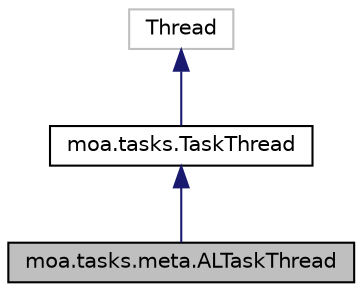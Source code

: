 digraph "moa.tasks.meta.ALTaskThread"
{
 // LATEX_PDF_SIZE
  edge [fontname="Helvetica",fontsize="10",labelfontname="Helvetica",labelfontsize="10"];
  node [fontname="Helvetica",fontsize="10",shape=record];
  Node1 [label="moa.tasks.meta.ALTaskThread",height=0.2,width=0.4,color="black", fillcolor="grey75", style="filled", fontcolor="black",tooltip=" "];
  Node2 -> Node1 [dir="back",color="midnightblue",fontsize="10",style="solid",fontname="Helvetica"];
  Node2 [label="moa.tasks.TaskThread",height=0.2,width=0.4,color="black", fillcolor="white", style="filled",URL="$classmoa_1_1tasks_1_1_task_thread.html",tooltip=" "];
  Node3 -> Node2 [dir="back",color="midnightblue",fontsize="10",style="solid",fontname="Helvetica"];
  Node3 [label="Thread",height=0.2,width=0.4,color="grey75", fillcolor="white", style="filled",tooltip=" "];
}
